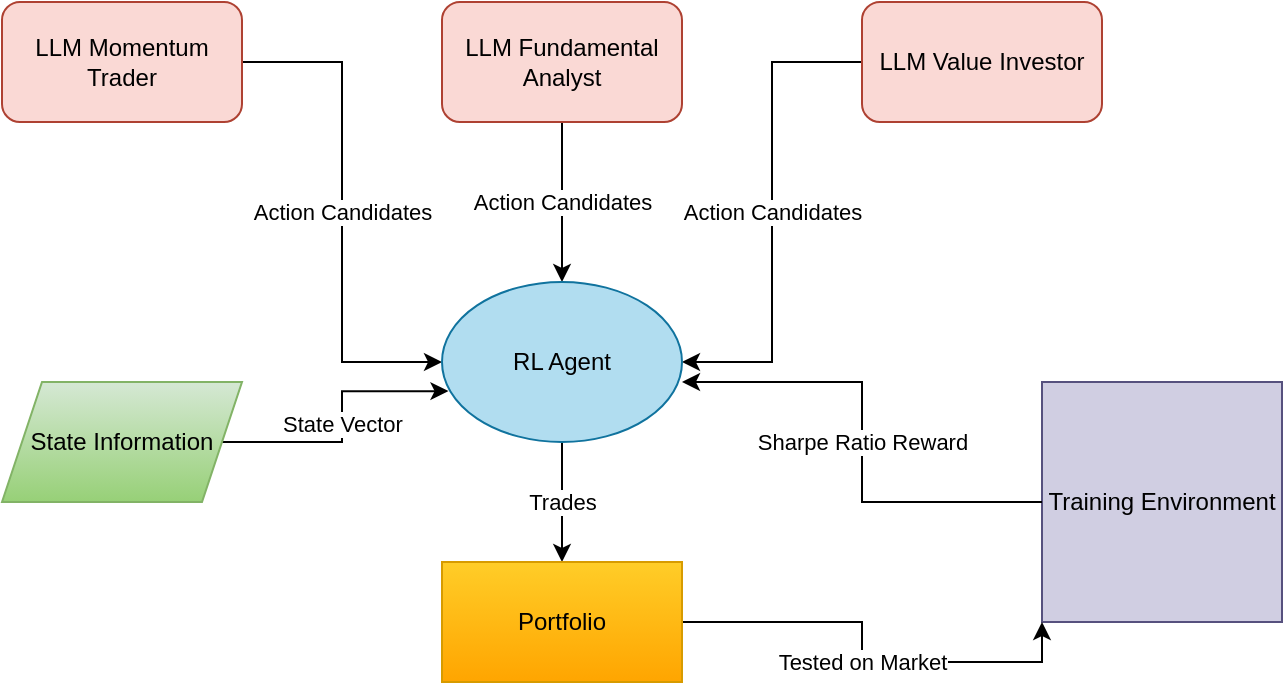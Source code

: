 <mxfile version="27.1.6">
  <diagram name="Page-1" id="cIgY84DAoFuzc7pD4oS4">
    <mxGraphModel dx="1181" dy="630" grid="1" gridSize="10" guides="1" tooltips="1" connect="1" arrows="1" fold="1" page="1" pageScale="1" pageWidth="850" pageHeight="1100" math="0" shadow="0">
      <root>
        <mxCell id="0" />
        <mxCell id="1" parent="0" />
        <mxCell id="zh1SauSJ9O_O9cCSvMAp-4" value="Action Candidates" style="edgeStyle=orthogonalEdgeStyle;rounded=0;orthogonalLoop=1;jettySize=auto;html=1;entryX=0;entryY=0.5;entryDx=0;entryDy=0;" edge="1" parent="1" source="khobj_PX3sM-Y_5c9IbG-1" target="zh1SauSJ9O_O9cCSvMAp-3">
          <mxGeometry relative="1" as="geometry" />
        </mxCell>
        <mxCell id="khobj_PX3sM-Y_5c9IbG-1" value="LLM Momentum Trader" style="rounded=1;whiteSpace=wrap;html=1;fillColor=#fad9d5;strokeColor=#ae4132;" parent="1" vertex="1">
          <mxGeometry x="110" y="220" width="120" height="60" as="geometry" />
        </mxCell>
        <mxCell id="zh1SauSJ9O_O9cCSvMAp-7" value="Action Candidates" style="edgeStyle=orthogonalEdgeStyle;rounded=0;orthogonalLoop=1;jettySize=auto;html=1;exitX=0.5;exitY=1;exitDx=0;exitDy=0;entryX=0.5;entryY=0;entryDx=0;entryDy=0;" edge="1" parent="1" source="zh1SauSJ9O_O9cCSvMAp-1" target="zh1SauSJ9O_O9cCSvMAp-3">
          <mxGeometry relative="1" as="geometry" />
        </mxCell>
        <mxCell id="zh1SauSJ9O_O9cCSvMAp-1" value="LLM Fundamental Analyst" style="rounded=1;whiteSpace=wrap;html=1;fillColor=#fad9d5;strokeColor=#ae4132;" vertex="1" parent="1">
          <mxGeometry x="330" y="220" width="120" height="60" as="geometry" />
        </mxCell>
        <mxCell id="zh1SauSJ9O_O9cCSvMAp-6" value="Action Candidates" style="edgeStyle=orthogonalEdgeStyle;rounded=0;orthogonalLoop=1;jettySize=auto;html=1;entryX=1;entryY=0.5;entryDx=0;entryDy=0;" edge="1" parent="1" source="zh1SauSJ9O_O9cCSvMAp-2" target="zh1SauSJ9O_O9cCSvMAp-3">
          <mxGeometry relative="1" as="geometry" />
        </mxCell>
        <mxCell id="zh1SauSJ9O_O9cCSvMAp-2" value="LLM Value Investor" style="rounded=1;whiteSpace=wrap;html=1;fillColor=#fad9d5;strokeColor=#ae4132;" vertex="1" parent="1">
          <mxGeometry x="540" y="220" width="120" height="60" as="geometry" />
        </mxCell>
        <mxCell id="zh1SauSJ9O_O9cCSvMAp-30" value="Trades" style="edgeStyle=orthogonalEdgeStyle;rounded=0;orthogonalLoop=1;jettySize=auto;html=1;exitX=0.5;exitY=1;exitDx=0;exitDy=0;entryX=0.5;entryY=0;entryDx=0;entryDy=0;" edge="1" parent="1" source="zh1SauSJ9O_O9cCSvMAp-3" target="zh1SauSJ9O_O9cCSvMAp-29">
          <mxGeometry relative="1" as="geometry" />
        </mxCell>
        <mxCell id="zh1SauSJ9O_O9cCSvMAp-3" value="RL Agent" style="ellipse;whiteSpace=wrap;html=1;fillColor=#b1ddf0;strokeColor=#10739e;" vertex="1" parent="1">
          <mxGeometry x="330" y="360" width="120" height="80" as="geometry" />
        </mxCell>
        <mxCell id="zh1SauSJ9O_O9cCSvMAp-9" value="State Vector" style="edgeStyle=orthogonalEdgeStyle;rounded=0;orthogonalLoop=1;jettySize=auto;html=1;exitX=1;exitY=0.5;exitDx=0;exitDy=0;entryX=0.027;entryY=0.682;entryDx=0;entryDy=0;entryPerimeter=0;" edge="1" parent="1" source="zh1SauSJ9O_O9cCSvMAp-8" target="zh1SauSJ9O_O9cCSvMAp-3">
          <mxGeometry relative="1" as="geometry" />
        </mxCell>
        <mxCell id="zh1SauSJ9O_O9cCSvMAp-8" value="State Information" style="shape=parallelogram;perimeter=parallelogramPerimeter;whiteSpace=wrap;html=1;fixedSize=1;fillColor=#d5e8d4;strokeColor=#82b366;gradientColor=#97d077;" vertex="1" parent="1">
          <mxGeometry x="110" y="410" width="120" height="60" as="geometry" />
        </mxCell>
        <mxCell id="zh1SauSJ9O_O9cCSvMAp-22" value="Training Environment" style="whiteSpace=wrap;html=1;aspect=fixed;fillColor=#d0cee2;strokeColor=#56517e;" vertex="1" parent="1">
          <mxGeometry x="630" y="410" width="120" height="120" as="geometry" />
        </mxCell>
        <mxCell id="zh1SauSJ9O_O9cCSvMAp-31" value="Tested on Market" style="edgeStyle=orthogonalEdgeStyle;rounded=0;orthogonalLoop=1;jettySize=auto;html=1;entryX=0;entryY=1;entryDx=0;entryDy=0;" edge="1" parent="1" source="zh1SauSJ9O_O9cCSvMAp-29" target="zh1SauSJ9O_O9cCSvMAp-22">
          <mxGeometry relative="1" as="geometry" />
        </mxCell>
        <mxCell id="zh1SauSJ9O_O9cCSvMAp-29" value="Portfolio" style="rounded=0;whiteSpace=wrap;html=1;fillColor=#ffcd28;strokeColor=#d79b00;gradientColor=#ffa500;" vertex="1" parent="1">
          <mxGeometry x="330" y="500" width="120" height="60" as="geometry" />
        </mxCell>
        <mxCell id="zh1SauSJ9O_O9cCSvMAp-32" value="Sharpe Ratio Reward" style="edgeStyle=orthogonalEdgeStyle;rounded=0;orthogonalLoop=1;jettySize=auto;html=1;entryX=1;entryY=0.625;entryDx=0;entryDy=0;entryPerimeter=0;" edge="1" parent="1" source="zh1SauSJ9O_O9cCSvMAp-22" target="zh1SauSJ9O_O9cCSvMAp-3">
          <mxGeometry relative="1" as="geometry" />
        </mxCell>
      </root>
    </mxGraphModel>
  </diagram>
</mxfile>

